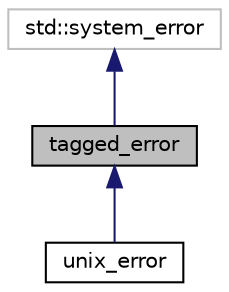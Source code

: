 digraph "tagged_error"
{
 // LATEX_PDF_SIZE
  edge [fontname="Helvetica",fontsize="10",labelfontname="Helvetica",labelfontsize="10"];
  node [fontname="Helvetica",fontsize="10",shape=record];
  Node1 [label="tagged_error",height=0.2,width=0.4,color="black", fillcolor="grey75", style="filled", fontcolor="black",tooltip="std::system_error plus the name of what was being attempted"];
  Node2 -> Node1 [dir="back",color="midnightblue",fontsize="10",style="solid",fontname="Helvetica"];
  Node2 [label="std::system_error",height=0.2,width=0.4,color="grey75", fillcolor="white", style="filled",tooltip=" "];
  Node1 -> Node3 [dir="back",color="midnightblue",fontsize="10",style="solid",fontname="Helvetica"];
  Node3 [label="unix_error",height=0.2,width=0.4,color="black", fillcolor="white", style="filled",URL="$classunix__error.html",tooltip="a tagged_error for syscalls"];
}
